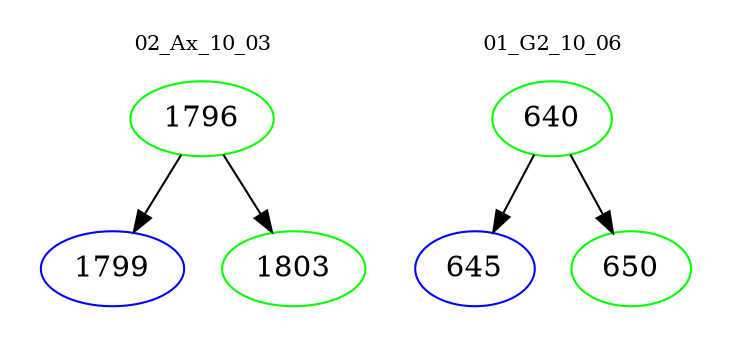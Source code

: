 digraph{
subgraph cluster_0 {
color = white
label = "02_Ax_10_03";
fontsize=10;
T0_1796 [label="1796", color="green"]
T0_1796 -> T0_1799 [color="black"]
T0_1799 [label="1799", color="blue"]
T0_1796 -> T0_1803 [color="black"]
T0_1803 [label="1803", color="green"]
}
subgraph cluster_1 {
color = white
label = "01_G2_10_06";
fontsize=10;
T1_640 [label="640", color="green"]
T1_640 -> T1_645 [color="black"]
T1_645 [label="645", color="blue"]
T1_640 -> T1_650 [color="black"]
T1_650 [label="650", color="green"]
}
}
